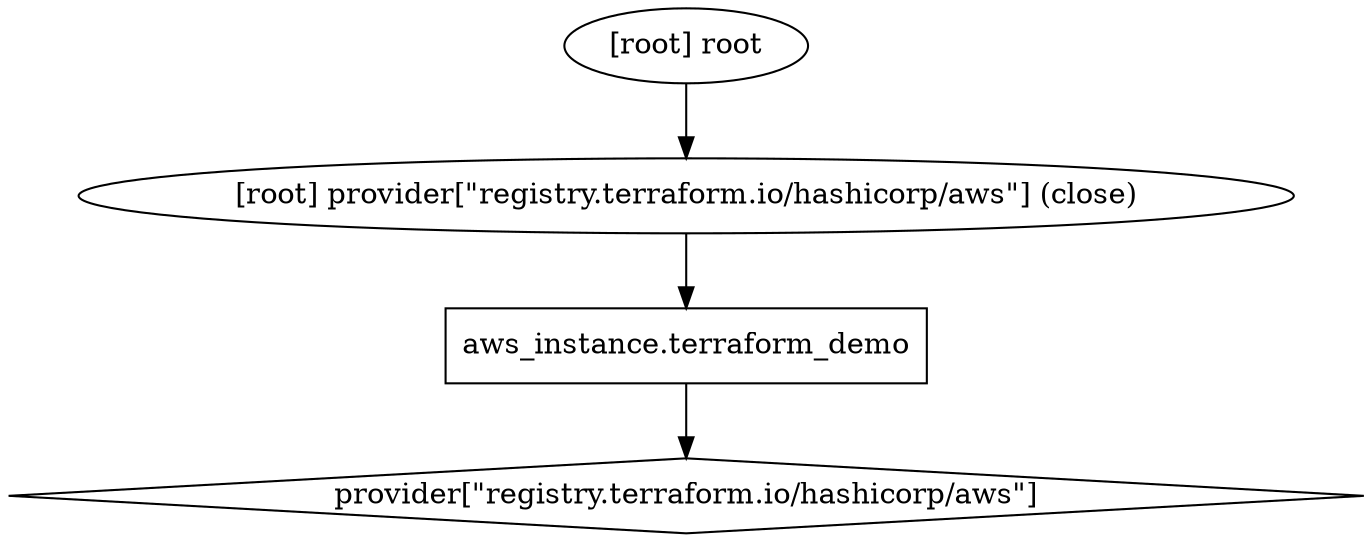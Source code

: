 digraph {
	compound = "true"
	newrank = "true"
	subgraph "root" {
		"[root] aws_instance.terraform_demo (expand)" [label = "aws_instance.terraform_demo", shape = "box"]
		"[root] provider[\"registry.terraform.io/hashicorp/aws\"]" [label = "provider[\"registry.terraform.io/hashicorp/aws\"]", shape = "diamond"]
		"[root] aws_instance.terraform_demo (expand)" -> "[root] provider[\"registry.terraform.io/hashicorp/aws\"]"
		"[root] provider[\"registry.terraform.io/hashicorp/aws\"] (close)" -> "[root] aws_instance.terraform_demo (expand)"
		"[root] root" -> "[root] provider[\"registry.terraform.io/hashicorp/aws\"] (close)"
	}
}

